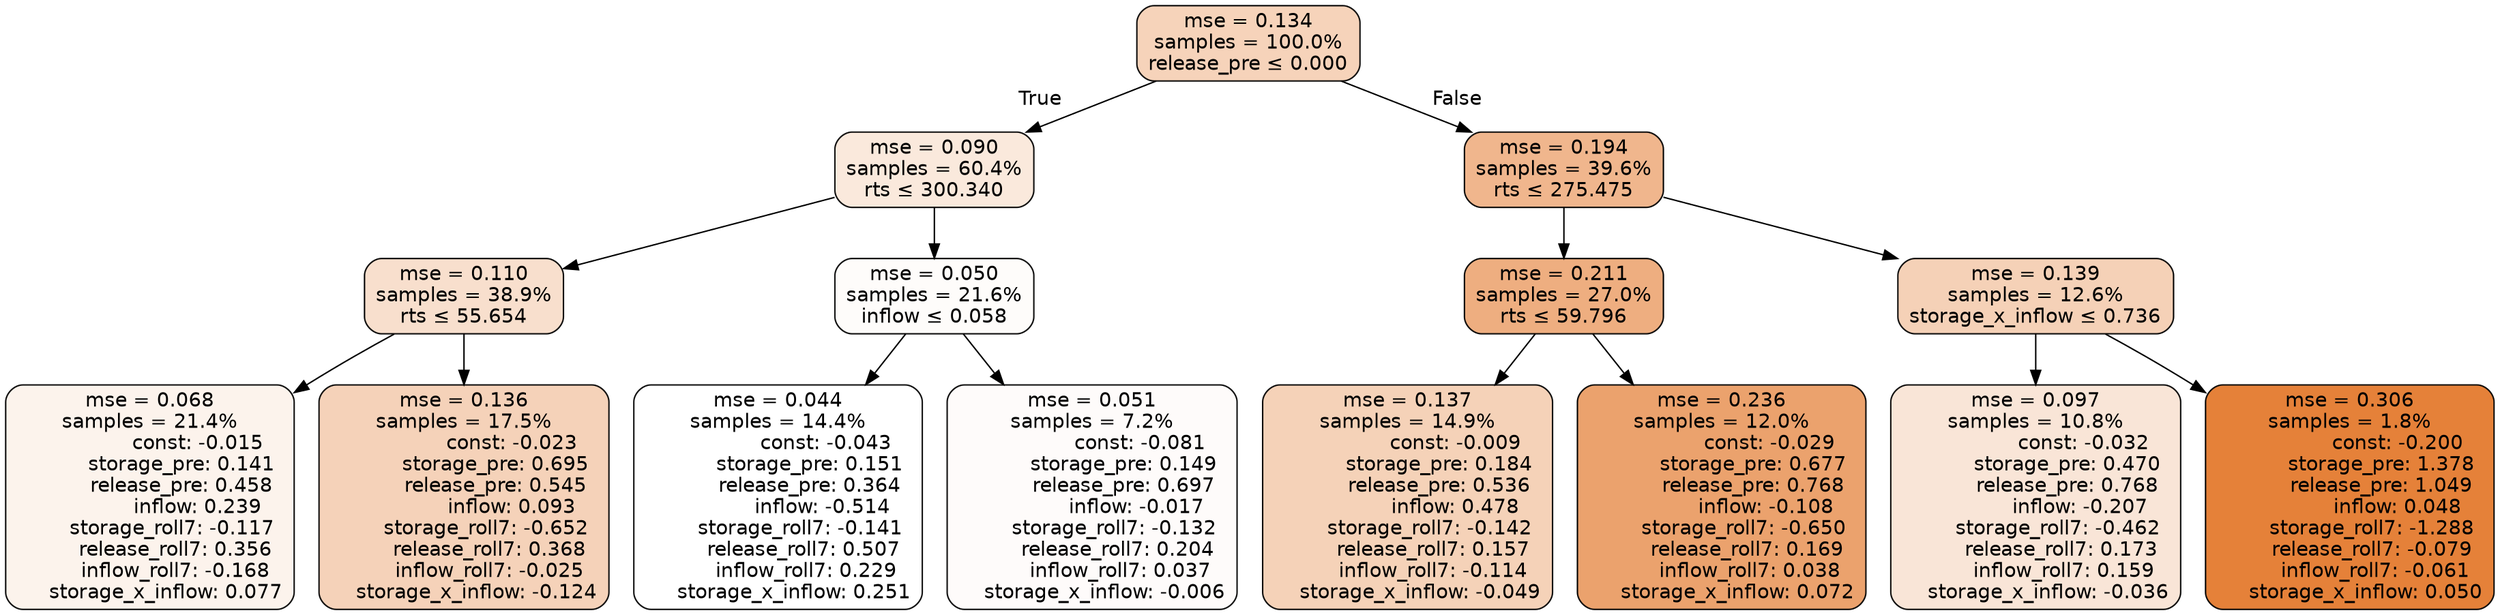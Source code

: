 digraph tree {
bgcolor="transparent"
node [shape=rectangle, style="filled, rounded", color="black", fontname=helvetica] ;
edge [fontname=helvetica] ;
	"0" [label="mse = 0.134
samples = 100.0%
release_pre &le; 0.000", fillcolor="#f6d3ba"]
	"1" [label="mse = 0.090
samples = 60.4%
rts &le; 300.340", fillcolor="#fae9dc"]
	"2" [label="mse = 0.110
samples = 38.9%
rts &le; 55.654", fillcolor="#f8dfcd"]
	"3" [label="mse = 0.068
samples = 21.4%
               const: -0.015
          storage_pre: 0.141
          release_pre: 0.458
               inflow: 0.239
       storage_roll7: -0.117
        release_roll7: 0.356
        inflow_roll7: -0.168
     storage_x_inflow: 0.077", fillcolor="#fcf3ec"]
	"4" [label="mse = 0.136
samples = 17.5%
               const: -0.023
          storage_pre: 0.695
          release_pre: 0.545
               inflow: 0.093
       storage_roll7: -0.652
        release_roll7: 0.368
        inflow_roll7: -0.025
    storage_x_inflow: -0.124", fillcolor="#f5d2b9"]
	"5" [label="mse = 0.050
samples = 21.6%
inflow &le; 0.058", fillcolor="#fefcfa"]
	"6" [label="mse = 0.044
samples = 14.4%
               const: -0.043
          storage_pre: 0.151
          release_pre: 0.364
              inflow: -0.514
       storage_roll7: -0.141
        release_roll7: 0.507
         inflow_roll7: 0.229
     storage_x_inflow: 0.251", fillcolor="#ffffff"]
	"7" [label="mse = 0.051
samples = 7.2%
               const: -0.081
          storage_pre: 0.149
          release_pre: 0.697
              inflow: -0.017
       storage_roll7: -0.132
        release_roll7: 0.204
         inflow_roll7: 0.037
    storage_x_inflow: -0.006", fillcolor="#fefbfa"]
	"8" [label="mse = 0.194
samples = 39.6%
rts &le; 275.475", fillcolor="#f0b68d"]
	"9" [label="mse = 0.211
samples = 27.0%
rts &le; 59.796", fillcolor="#eeae80"]
	"10" [label="mse = 0.137
samples = 14.9%
               const: -0.009
          storage_pre: 0.184
          release_pre: 0.536
               inflow: 0.478
       storage_roll7: -0.142
        release_roll7: 0.157
        inflow_roll7: -0.114
    storage_x_inflow: -0.049", fillcolor="#f5d2b8"]
	"11" [label="mse = 0.236
samples = 12.0%
               const: -0.029
          storage_pre: 0.677
          release_pre: 0.768
              inflow: -0.108
       storage_roll7: -0.650
        release_roll7: 0.169
         inflow_roll7: 0.038
     storage_x_inflow: 0.072", fillcolor="#eba26d"]
	"12" [label="mse = 0.139
samples = 12.6%
storage_x_inflow &le; 0.736", fillcolor="#f5d1b7"]
	"13" [label="mse = 0.097
samples = 10.8%
               const: -0.032
          storage_pre: 0.470
          release_pre: 0.768
              inflow: -0.207
       storage_roll7: -0.462
        release_roll7: 0.173
         inflow_roll7: 0.159
    storage_x_inflow: -0.036", fillcolor="#f9e5d7"]
	"14" [label="mse = 0.306
samples = 1.8%
               const: -0.200
          storage_pre: 1.378
          release_pre: 1.049
               inflow: 0.048
       storage_roll7: -1.288
       release_roll7: -0.079
        inflow_roll7: -0.061
     storage_x_inflow: 0.050", fillcolor="#e58139"]

	"0" -> "1" [labeldistance=2.5, labelangle=45, headlabel="True"]
	"1" -> "2"
	"2" -> "3"
	"2" -> "4"
	"1" -> "5"
	"5" -> "6"
	"5" -> "7"
	"0" -> "8" [labeldistance=2.5, labelangle=-45, headlabel="False"]
	"8" -> "9"
	"9" -> "10"
	"9" -> "11"
	"8" -> "12"
	"12" -> "13"
	"12" -> "14"
}